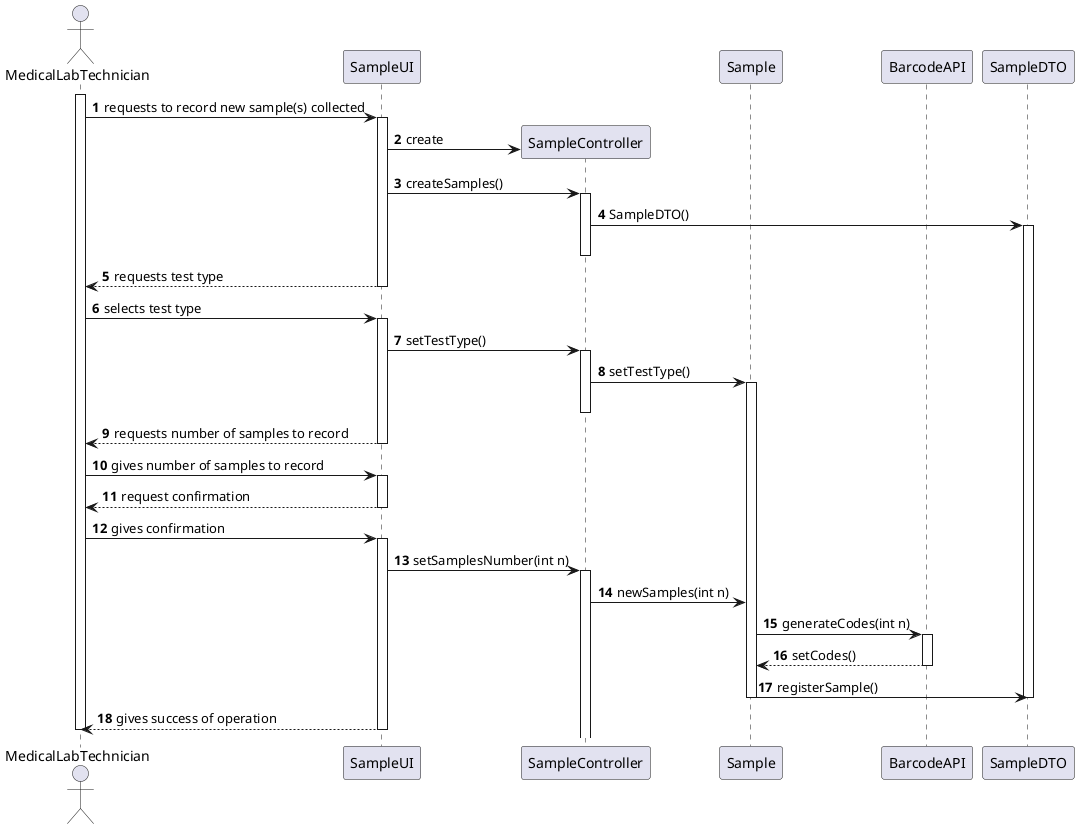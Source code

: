 @startuml

autonumber

actor MedicalLabTechnician as mlt
participant SampleUI as UI
participant SampleController as Controller
participant Sample
participant BarcodeAPI as API
participant SampleDTO as DTO

activate mlt
mlt -> UI: requests to record new sample(s) collected
activate UI
create Controller
UI -> Controller : create
UI -> Controller : createSamples()
activate Controller
Controller -> DTO : SampleDTO()
activate DTO
deactivate Controller
UI --> mlt: requests test type
deactivate UI
mlt -> UI: selects test type
activate UI
UI -> Controller: setTestType()
activate Controller
Controller -> Sample : setTestType()
activate Sample
deactivate Controller
UI --> mlt: requests number of samples to record
deactivate UI
mlt -> UI: gives number of samples to record
activate UI
UI --> mlt: request confirmation
deactivate UI
mlt -> UI: gives confirmation
activate UI
UI -> Controller : setSamplesNumber(int n)
activate Controller
Controller -> Sample : newSamples(int n)
Sample -> API : generateCodes(int n)
activate API
API --> Sample : setCodes()
deactivate API
Sample -> DTO : registerSample()
deactivate DTO
deactivate Sample
UI --> mlt: gives success of operation
deactivate UI
deactivate mlt

@enduml